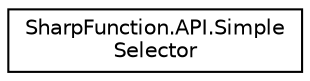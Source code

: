 digraph "Graphical Class Hierarchy"
{
 // LATEX_PDF_SIZE
  edge [fontname="Helvetica",fontsize="10",labelfontname="Helvetica",labelfontsize="10"];
  node [fontname="Helvetica",fontsize="10",shape=record];
  rankdir="LR";
  Node0 [label="SharpFunction.API.Simple\lSelector",height=0.2,width=0.4,color="black", fillcolor="white", style="filled",URL="$struct_sharp_function_1_1_a_p_i_1_1_simple_selector.html",tooltip="Represents simple selectors to use"];
}
